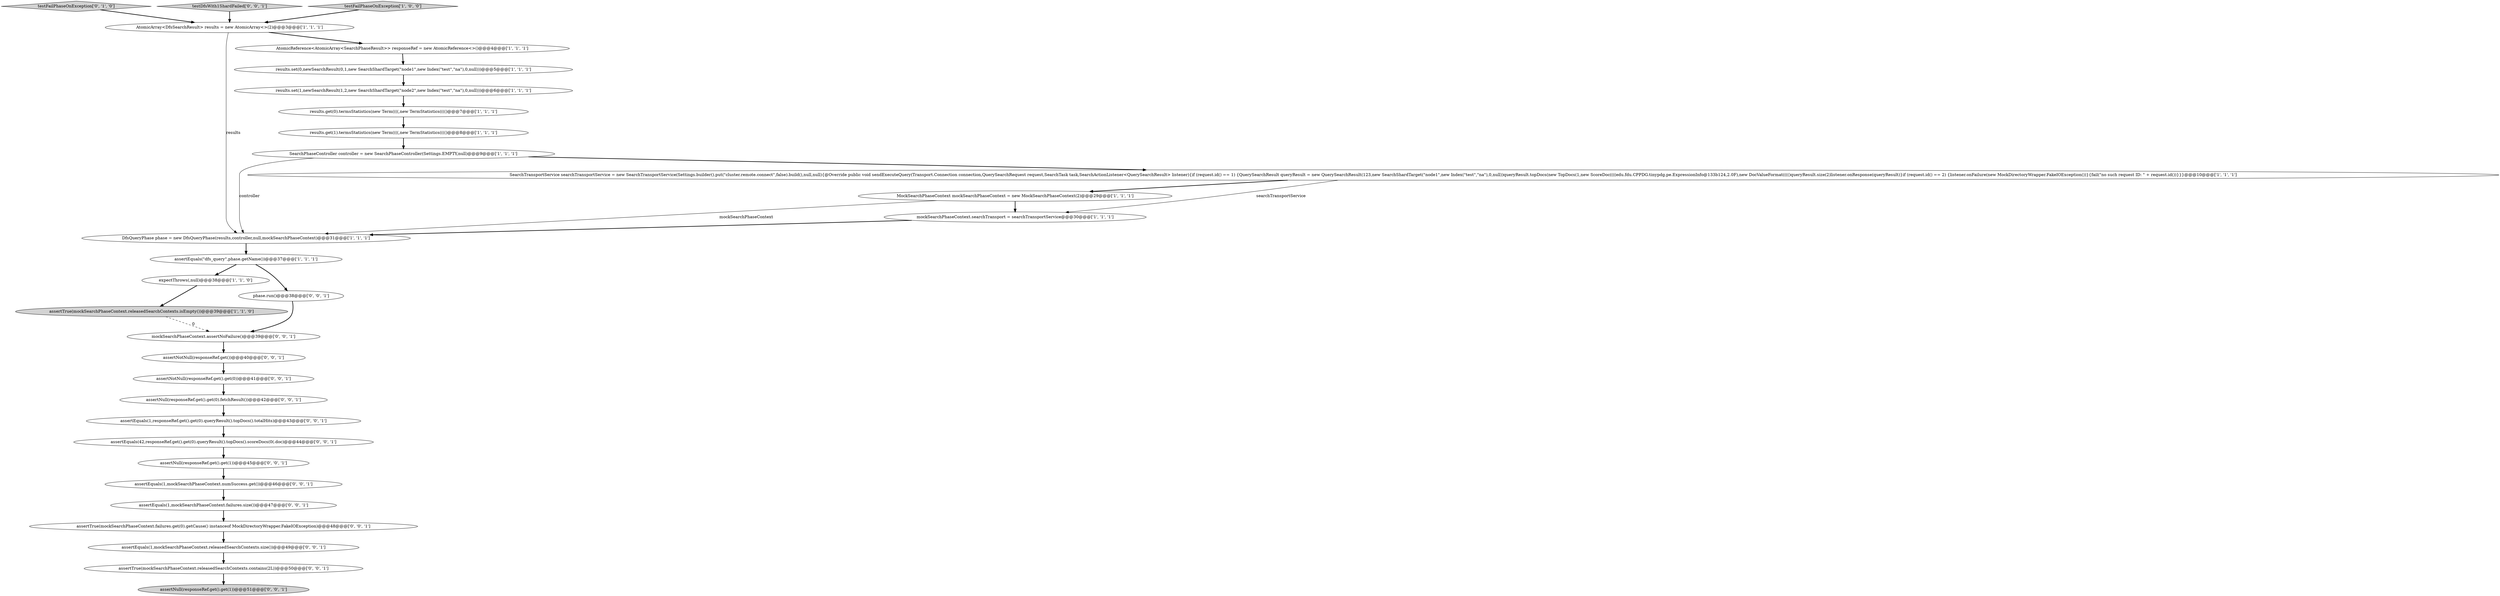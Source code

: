 digraph {
15 [style = filled, label = "testFailPhaseOnException['0', '1', '0']", fillcolor = lightgray, shape = diamond image = "AAA0AAABBB2BBB"];
11 [style = filled, label = "results.set(1,newSearchResult(1,2,new SearchShardTarget(\"node2\",new Index(\"test\",\"na\"),0,null)))@@@6@@@['1', '1', '1']", fillcolor = white, shape = ellipse image = "AAA0AAABBB1BBB"];
19 [style = filled, label = "mockSearchPhaseContext.assertNoFailure()@@@39@@@['0', '0', '1']", fillcolor = white, shape = ellipse image = "AAA0AAABBB3BBB"];
2 [style = filled, label = "DfsQueryPhase phase = new DfsQueryPhase(results,controller,null,mockSearchPhaseContext)@@@31@@@['1', '1', '1']", fillcolor = white, shape = ellipse image = "AAA0AAABBB1BBB"];
21 [style = filled, label = "assertEquals(1,mockSearchPhaseContext.failures.size())@@@47@@@['0', '0', '1']", fillcolor = white, shape = ellipse image = "AAA0AAABBB3BBB"];
8 [style = filled, label = "SearchTransportService searchTransportService = new SearchTransportService(Settings.builder().put(\"cluster.remote.connect\",false).build(),null,null){@Override public void sendExecuteQuery(Transport.Connection connection,QuerySearchRequest request,SearchTask task,SearchActionListener<QuerySearchResult> listener){if (request.id() == 1) {QuerySearchResult queryResult = new QuerySearchResult(123,new SearchShardTarget(\"node1\",new Index(\"test\",\"na\"),0,null))queryResult.topDocs(new TopDocs(1,new ScoreDoc((((edu.fdu.CPPDG.tinypdg.pe.ExpressionInfo@133b124,2.0F),new DocValueFormat(((()queryResult.size(2)listener.onResponse(queryResult)}if (request.id() == 2) {listener.onFailure(new MockDirectoryWrapper.FakeIOException())}{fail(\"no such request ID: \" + request.id())}}}@@@10@@@['1', '1', '1']", fillcolor = white, shape = ellipse image = "AAA0AAABBB1BBB"];
23 [style = filled, label = "assertEquals(1,responseRef.get().get(0).queryResult().topDocs().totalHits)@@@43@@@['0', '0', '1']", fillcolor = white, shape = ellipse image = "AAA0AAABBB3BBB"];
25 [style = filled, label = "assertNull(responseRef.get().get(1))@@@51@@@['0', '0', '1']", fillcolor = lightgray, shape = ellipse image = "AAA0AAABBB3BBB"];
29 [style = filled, label = "assertEquals(42,responseRef.get().get(0).queryResult().topDocs().scoreDocs(0(.doc)@@@44@@@['0', '0', '1']", fillcolor = white, shape = ellipse image = "AAA0AAABBB3BBB"];
22 [style = filled, label = "assertNotNull(responseRef.get())@@@40@@@['0', '0', '1']", fillcolor = white, shape = ellipse image = "AAA0AAABBB3BBB"];
13 [style = filled, label = "results.get(1).termsStatistics(new Term((((,new TermStatistics(((()@@@8@@@['1', '1', '1']", fillcolor = white, shape = ellipse image = "AAA0AAABBB1BBB"];
12 [style = filled, label = "expectThrows(,null)@@@38@@@['1', '1', '0']", fillcolor = white, shape = ellipse image = "AAA0AAABBB1BBB"];
24 [style = filled, label = "assertEquals(1,mockSearchPhaseContext.releasedSearchContexts.size())@@@49@@@['0', '0', '1']", fillcolor = white, shape = ellipse image = "AAA0AAABBB3BBB"];
10 [style = filled, label = "results.get(0).termsStatistics(new Term((((,new TermStatistics(((()@@@7@@@['1', '1', '1']", fillcolor = white, shape = ellipse image = "AAA0AAABBB1BBB"];
9 [style = filled, label = "SearchPhaseController controller = new SearchPhaseController(Settings.EMPTY,null)@@@9@@@['1', '1', '1']", fillcolor = white, shape = ellipse image = "AAA0AAABBB1BBB"];
14 [style = filled, label = "MockSearchPhaseContext mockSearchPhaseContext = new MockSearchPhaseContext(2)@@@29@@@['1', '1', '1']", fillcolor = white, shape = ellipse image = "AAA0AAABBB1BBB"];
18 [style = filled, label = "assertNotNull(responseRef.get().get(0))@@@41@@@['0', '0', '1']", fillcolor = white, shape = ellipse image = "AAA0AAABBB3BBB"];
7 [style = filled, label = "assertTrue(mockSearchPhaseContext.releasedSearchContexts.isEmpty())@@@39@@@['1', '1', '0']", fillcolor = lightgray, shape = ellipse image = "AAA0AAABBB1BBB"];
16 [style = filled, label = "testDfsWith1ShardFailed['0', '0', '1']", fillcolor = lightgray, shape = diamond image = "AAA0AAABBB3BBB"];
4 [style = filled, label = "results.set(0,newSearchResult(0,1,new SearchShardTarget(\"node1\",new Index(\"test\",\"na\"),0,null)))@@@5@@@['1', '1', '1']", fillcolor = white, shape = ellipse image = "AAA0AAABBB1BBB"];
30 [style = filled, label = "assertTrue(mockSearchPhaseContext.failures.get(0).getCause() instanceof MockDirectoryWrapper.FakeIOException)@@@48@@@['0', '0', '1']", fillcolor = white, shape = ellipse image = "AAA0AAABBB3BBB"];
3 [style = filled, label = "AtomicArray<DfsSearchResult> results = new AtomicArray<>(2)@@@3@@@['1', '1', '1']", fillcolor = white, shape = ellipse image = "AAA0AAABBB1BBB"];
28 [style = filled, label = "assertNull(responseRef.get().get(1))@@@45@@@['0', '0', '1']", fillcolor = white, shape = ellipse image = "AAA0AAABBB3BBB"];
5 [style = filled, label = "assertEquals(\"dfs_query\",phase.getName())@@@37@@@['1', '1', '1']", fillcolor = white, shape = ellipse image = "AAA0AAABBB1BBB"];
17 [style = filled, label = "phase.run()@@@38@@@['0', '0', '1']", fillcolor = white, shape = ellipse image = "AAA0AAABBB3BBB"];
27 [style = filled, label = "assertNull(responseRef.get().get(0).fetchResult())@@@42@@@['0', '0', '1']", fillcolor = white, shape = ellipse image = "AAA0AAABBB3BBB"];
20 [style = filled, label = "assertTrue(mockSearchPhaseContext.releasedSearchContexts.contains(2L))@@@50@@@['0', '0', '1']", fillcolor = white, shape = ellipse image = "AAA0AAABBB3BBB"];
0 [style = filled, label = "mockSearchPhaseContext.searchTransport = searchTransportService@@@30@@@['1', '1', '1']", fillcolor = white, shape = ellipse image = "AAA0AAABBB1BBB"];
6 [style = filled, label = "AtomicReference<AtomicArray<SearchPhaseResult>> responseRef = new AtomicReference<>()@@@4@@@['1', '1', '1']", fillcolor = white, shape = ellipse image = "AAA0AAABBB1BBB"];
26 [style = filled, label = "assertEquals(1,mockSearchPhaseContext.numSuccess.get())@@@46@@@['0', '0', '1']", fillcolor = white, shape = ellipse image = "AAA0AAABBB3BBB"];
1 [style = filled, label = "testFailPhaseOnException['1', '0', '0']", fillcolor = lightgray, shape = diamond image = "AAA0AAABBB1BBB"];
12->7 [style = bold, label=""];
8->14 [style = bold, label=""];
26->21 [style = bold, label=""];
6->4 [style = bold, label=""];
14->2 [style = solid, label="mockSearchPhaseContext"];
24->20 [style = bold, label=""];
2->5 [style = bold, label=""];
17->19 [style = bold, label=""];
4->11 [style = bold, label=""];
29->28 [style = bold, label=""];
28->26 [style = bold, label=""];
21->30 [style = bold, label=""];
27->23 [style = bold, label=""];
7->19 [style = dashed, label="0"];
19->22 [style = bold, label=""];
14->0 [style = bold, label=""];
3->6 [style = bold, label=""];
20->25 [style = bold, label=""];
5->17 [style = bold, label=""];
3->2 [style = solid, label="results"];
1->3 [style = bold, label=""];
11->10 [style = bold, label=""];
10->13 [style = bold, label=""];
16->3 [style = bold, label=""];
22->18 [style = bold, label=""];
15->3 [style = bold, label=""];
5->12 [style = bold, label=""];
8->0 [style = solid, label="searchTransportService"];
13->9 [style = bold, label=""];
9->8 [style = bold, label=""];
0->2 [style = bold, label=""];
18->27 [style = bold, label=""];
30->24 [style = bold, label=""];
9->2 [style = solid, label="controller"];
23->29 [style = bold, label=""];
}
